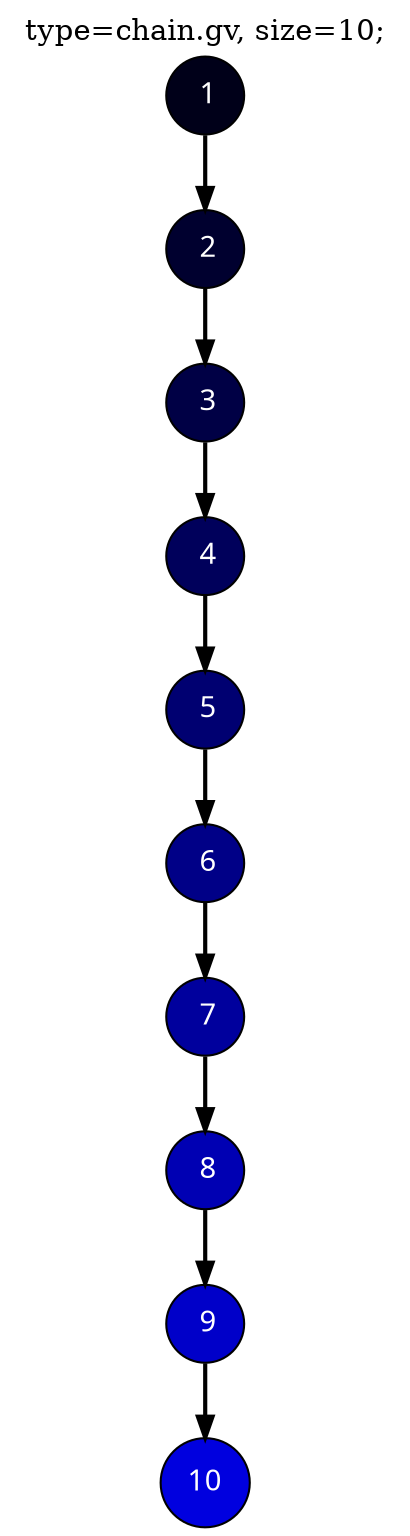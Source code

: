 # Visualization of Graph ./graph_output/chain.gv, size=10

digraph g {

	#TITLE
	labelloc="t";
	label="type=chain.gv, size=10;"

	# NODES
	N00 [ label=" 1"color="#000000", fillcolor="#000019", fontcolor=white, fontname="Courier:italic", shape="circle", style="filled,solid" ];
	N01 [ label=" 2"color="#000000", fillcolor="#00002f", fontcolor=white, fontname="Courier:italic", shape="circle", style="filled,solid" ];
	N02 [ label=" 3"color="#000000", fillcolor="#000045", fontcolor=white, fontname="Courier:italic", shape="circle", style="filled,solid" ];
	N03 [ label=" 4"color="#000000", fillcolor="#00005b", fontcolor=white, fontname="Courier:italic", shape="circle", style="filled,solid" ];
	N04 [ label=" 5"color="#000000", fillcolor="#000071", fontcolor=white, fontname="Courier:italic", shape="circle", style="filled,solid" ];
	N05 [ label=" 6"color="#000000", fillcolor="#000087", fontcolor=white, fontname="Courier:italic", shape="circle", style="filled,solid" ];
	N06 [ label=" 7"color="#000000", fillcolor="#00009d", fontcolor=white, fontname="Courier:italic", shape="circle", style="filled,solid" ];
	N07 [ label=" 8"color="#000000", fillcolor="#0000b3", fontcolor=white, fontname="Courier:italic", shape="circle", style="filled,solid" ];
	N08 [ label=" 9"color="#000000", fillcolor="#0000c9", fontcolor=white, fontname="Courier:italic", shape="circle", style="filled,solid" ];
	N09 [ label="10"color="#000000", fillcolor="#0000df", fontcolor=white, fontname="Courier:italic", shape="circle", style="filled,solid" ];

	# EDGES
	N00 -> N01 [ penwidth=2, style="solid", color="#000000" ];
	N01 -> N02 [ penwidth=2, style="solid", color="#000000" ];
	N02 -> N03 [ penwidth=2, style="solid", color="#000000" ];
	N03 -> N04 [ penwidth=2, style="solid", color="#000000" ];
	N04 -> N05 [ penwidth=2, style="solid", color="#000000" ];
	N05 -> N06 [ penwidth=2, style="solid", color="#000000" ];
	N06 -> N07 [ penwidth=2, style="solid", color="#000000" ];
	N07 -> N08 [ penwidth=2, style="solid", color="#000000" ];
	N08 -> N09 [ penwidth=2, style="solid", color="#000000" ];
}